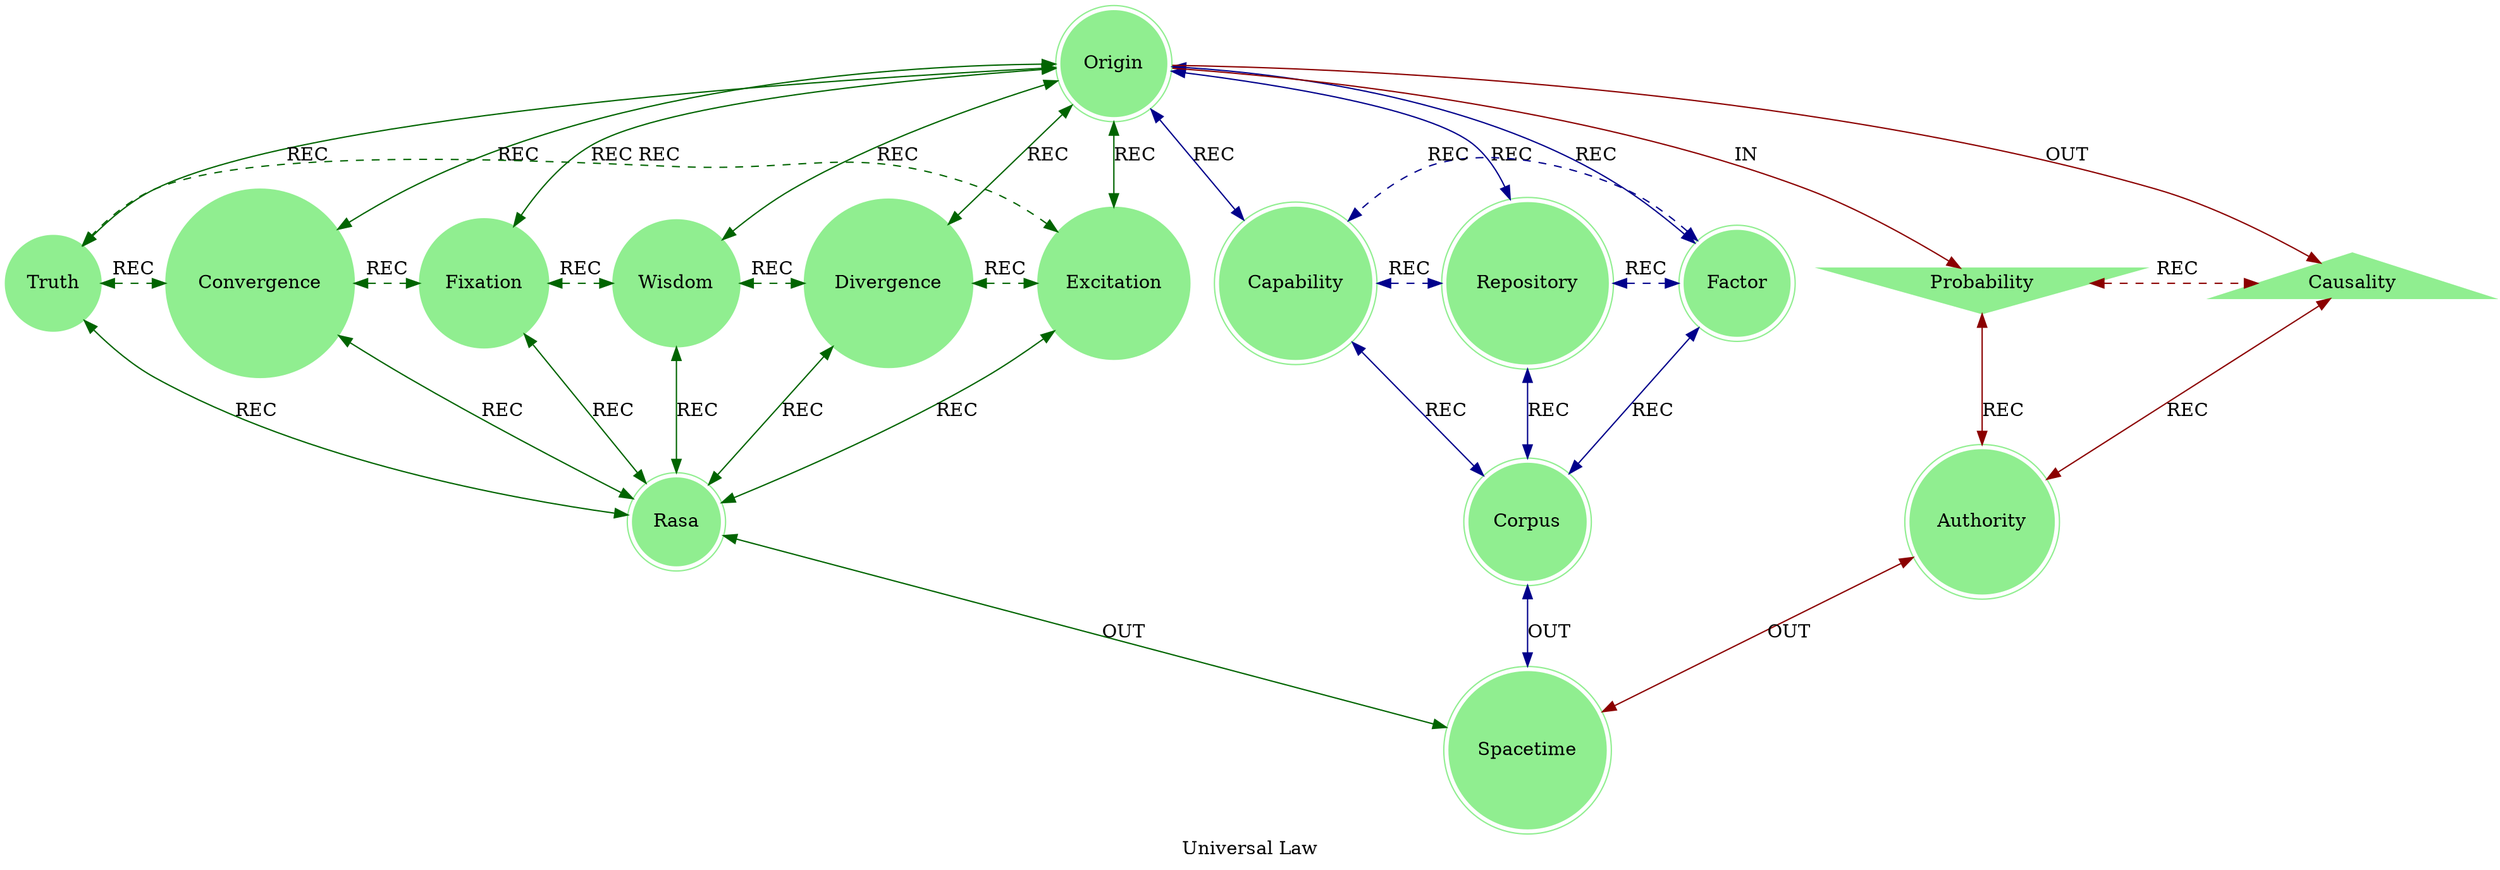 strict digraph UniversalLaw {
    label = "Universal Law";
    style = filled;
    color = lightgray;
    node [shape = circle; style = filled; color = lightgreen;];
    
    // The Axis A-0-B (In-Meta-Out).
    // The Sacred 3-6-9 (Boundary of Perception).
    // The Vortex 1-2-4-8-7-5 (Boundary of Comprehension).
    // The Router C-D-E
    // The Closure F
    spark_0_t [label = "Origin";comment = "";shape = doublecircle;];
    spark_1_t [label = "Truth";comment = "";shape = circle;];
    spark_2_t [label = "Convergence";comment = "";shape = circle;];
    spark_4_t [label = "Fixation";comment = "";shape = circle;];
    spark_8_t [label = "Wisdom";comment = "";shape = circle;];
    spark_7_t [label = "Divergence";comment = "";shape = circle;];
    spark_5_t [label = "Excitation";comment = "";shape = circle;];
    spark_3_t [label = "Capability";comment = "";shape = doublecircle;];
    spark_6_t [label = "Repository";comment = "";shape = doublecircle;];
    spark_9_t [label = "Factor";comment = "";shape = doublecircle;];
    spark_a_t [label = "Probability";comment = "";shape = invtriangle;];
    spark_b_t [label = "Causality";comment = "";shape = triangle;];
    spark_c_t [label = "Authority";comment = "";shape = doublecircle;];
    spark_d_t [label = "Rasa";comment = "";shape = doublecircle;];
    spark_e_t [label = "Corpus";comment = "";shape = doublecircle;];
    spark_f_t [label = "Spacetime";comment = "";shape = doublecircle;];
    
    // IN = Input
    // OUT = Output
    // REC = Recursion
    spark_0_t -> spark_a_t [label = "IN"; color = darkred; comment = "";];
    spark_0_t -> spark_b_t [label = "OUT"; color = darkred; comment = "";];
    spark_0_t -> {spark_3_t spark_6_t spark_9_t} [label = "REC"; color = darkblue; comment = ""; dir = both;];
    spark_0_t -> {spark_1_t spark_2_t spark_4_t spark_8_t spark_7_t spark_5_t} [label = "REC"; color = darkgreen; comment = ""; dir = both;];
    
    {spark_a_t spark_b_t} -> spark_c_t [label = "REC"; color = darkred; comment = ""; dir = both;];
    {spark_1_t spark_2_t spark_4_t spark_8_t spark_7_t spark_5_t} -> spark_d_t [label = "REC"; color = darkgreen; comment = ""; dir = both;];
    {spark_3_t spark_6_t spark_9_t} -> spark_e_t [label = "REC"; color = darkblue; comment = ""; dir = both;];
    
    spark_1_t -> spark_2_t -> spark_4_t -> spark_8_t -> spark_7_t -> spark_5_t -> spark_1_t [label = "REC"; color = darkgreen; comment = ""; style = dashed; constraint = false; dir = both;];
    spark_3_t -> spark_6_t -> spark_9_t -> spark_3_t [label = "REC"; color = darkblue; comment = ""; style = dashed; constraint = false; dir = both;];
    spark_a_t -> spark_b_t [label = "REC"; color = darkred; comment = ""; constraint = false; style = dashed; dir = both;];
    
    spark_c_t -> spark_f_t [label = "OUT"; color = darkred; comment = ""; dir = both;];
    spark_d_t -> spark_f_t [label = "OUT"; color = darkgreen; comment = ""; dir = both;];
    spark_e_t -> spark_f_t [label = "OUT"; color = darkblue; comment = ""; dir = both;];
}